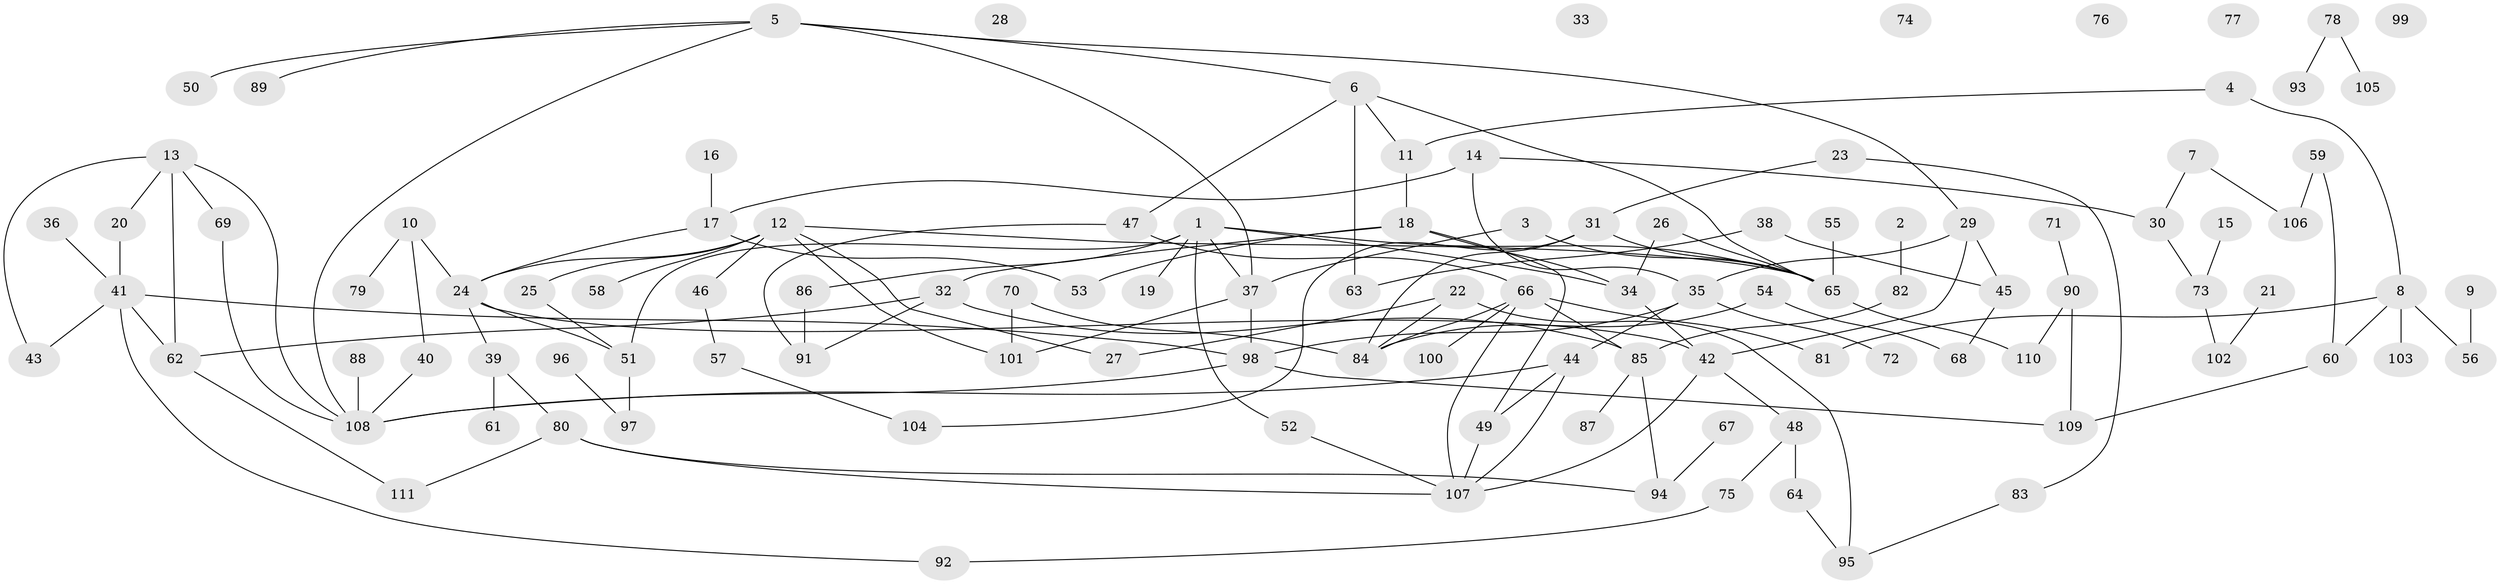 // coarse degree distribution, {7: 0.05194805194805195, 1: 0.23376623376623376, 2: 0.2597402597402597, 3: 0.09090909090909091, 6: 0.06493506493506493, 5: 0.09090909090909091, 4: 0.09090909090909091, 8: 0.012987012987012988, 0: 0.07792207792207792, 9: 0.025974025974025976}
// Generated by graph-tools (version 1.1) at 2025/23/03/03/25 07:23:27]
// undirected, 111 vertices, 147 edges
graph export_dot {
graph [start="1"]
  node [color=gray90,style=filled];
  1;
  2;
  3;
  4;
  5;
  6;
  7;
  8;
  9;
  10;
  11;
  12;
  13;
  14;
  15;
  16;
  17;
  18;
  19;
  20;
  21;
  22;
  23;
  24;
  25;
  26;
  27;
  28;
  29;
  30;
  31;
  32;
  33;
  34;
  35;
  36;
  37;
  38;
  39;
  40;
  41;
  42;
  43;
  44;
  45;
  46;
  47;
  48;
  49;
  50;
  51;
  52;
  53;
  54;
  55;
  56;
  57;
  58;
  59;
  60;
  61;
  62;
  63;
  64;
  65;
  66;
  67;
  68;
  69;
  70;
  71;
  72;
  73;
  74;
  75;
  76;
  77;
  78;
  79;
  80;
  81;
  82;
  83;
  84;
  85;
  86;
  87;
  88;
  89;
  90;
  91;
  92;
  93;
  94;
  95;
  96;
  97;
  98;
  99;
  100;
  101;
  102;
  103;
  104;
  105;
  106;
  107;
  108;
  109;
  110;
  111;
  1 -- 19;
  1 -- 34;
  1 -- 37;
  1 -- 51;
  1 -- 52;
  1 -- 65;
  1 -- 86;
  2 -- 82;
  3 -- 37;
  3 -- 65;
  4 -- 8;
  4 -- 11;
  5 -- 6;
  5 -- 29;
  5 -- 37;
  5 -- 50;
  5 -- 89;
  5 -- 108;
  6 -- 11;
  6 -- 47;
  6 -- 63;
  6 -- 65;
  7 -- 30;
  7 -- 106;
  8 -- 56;
  8 -- 60;
  8 -- 81;
  8 -- 103;
  9 -- 56;
  10 -- 24;
  10 -- 40;
  10 -- 79;
  11 -- 18;
  12 -- 24;
  12 -- 25;
  12 -- 27;
  12 -- 46;
  12 -- 58;
  12 -- 65;
  12 -- 101;
  13 -- 20;
  13 -- 43;
  13 -- 62;
  13 -- 69;
  13 -- 108;
  14 -- 17;
  14 -- 30;
  14 -- 35;
  15 -- 73;
  16 -- 17;
  17 -- 24;
  17 -- 53;
  18 -- 32;
  18 -- 34;
  18 -- 49;
  18 -- 53;
  20 -- 41;
  21 -- 102;
  22 -- 27;
  22 -- 84;
  22 -- 95;
  23 -- 31;
  23 -- 83;
  24 -- 39;
  24 -- 42;
  24 -- 51;
  25 -- 51;
  26 -- 34;
  26 -- 65;
  29 -- 35;
  29 -- 42;
  29 -- 45;
  30 -- 73;
  31 -- 65;
  31 -- 84;
  31 -- 104;
  32 -- 62;
  32 -- 85;
  32 -- 91;
  34 -- 42;
  35 -- 44;
  35 -- 72;
  35 -- 98;
  36 -- 41;
  37 -- 98;
  37 -- 101;
  38 -- 45;
  38 -- 63;
  39 -- 61;
  39 -- 80;
  40 -- 108;
  41 -- 43;
  41 -- 62;
  41 -- 92;
  41 -- 98;
  42 -- 48;
  42 -- 107;
  44 -- 49;
  44 -- 107;
  44 -- 108;
  45 -- 68;
  46 -- 57;
  47 -- 66;
  47 -- 91;
  48 -- 64;
  48 -- 75;
  49 -- 107;
  51 -- 97;
  52 -- 107;
  54 -- 68;
  54 -- 84;
  55 -- 65;
  57 -- 104;
  59 -- 60;
  59 -- 106;
  60 -- 109;
  62 -- 111;
  64 -- 95;
  65 -- 110;
  66 -- 81;
  66 -- 84;
  66 -- 85;
  66 -- 100;
  66 -- 107;
  67 -- 94;
  69 -- 108;
  70 -- 84;
  70 -- 101;
  71 -- 90;
  73 -- 102;
  75 -- 92;
  78 -- 93;
  78 -- 105;
  80 -- 94;
  80 -- 107;
  80 -- 111;
  82 -- 85;
  83 -- 95;
  85 -- 87;
  85 -- 94;
  86 -- 91;
  88 -- 108;
  90 -- 109;
  90 -- 110;
  96 -- 97;
  98 -- 108;
  98 -- 109;
}
